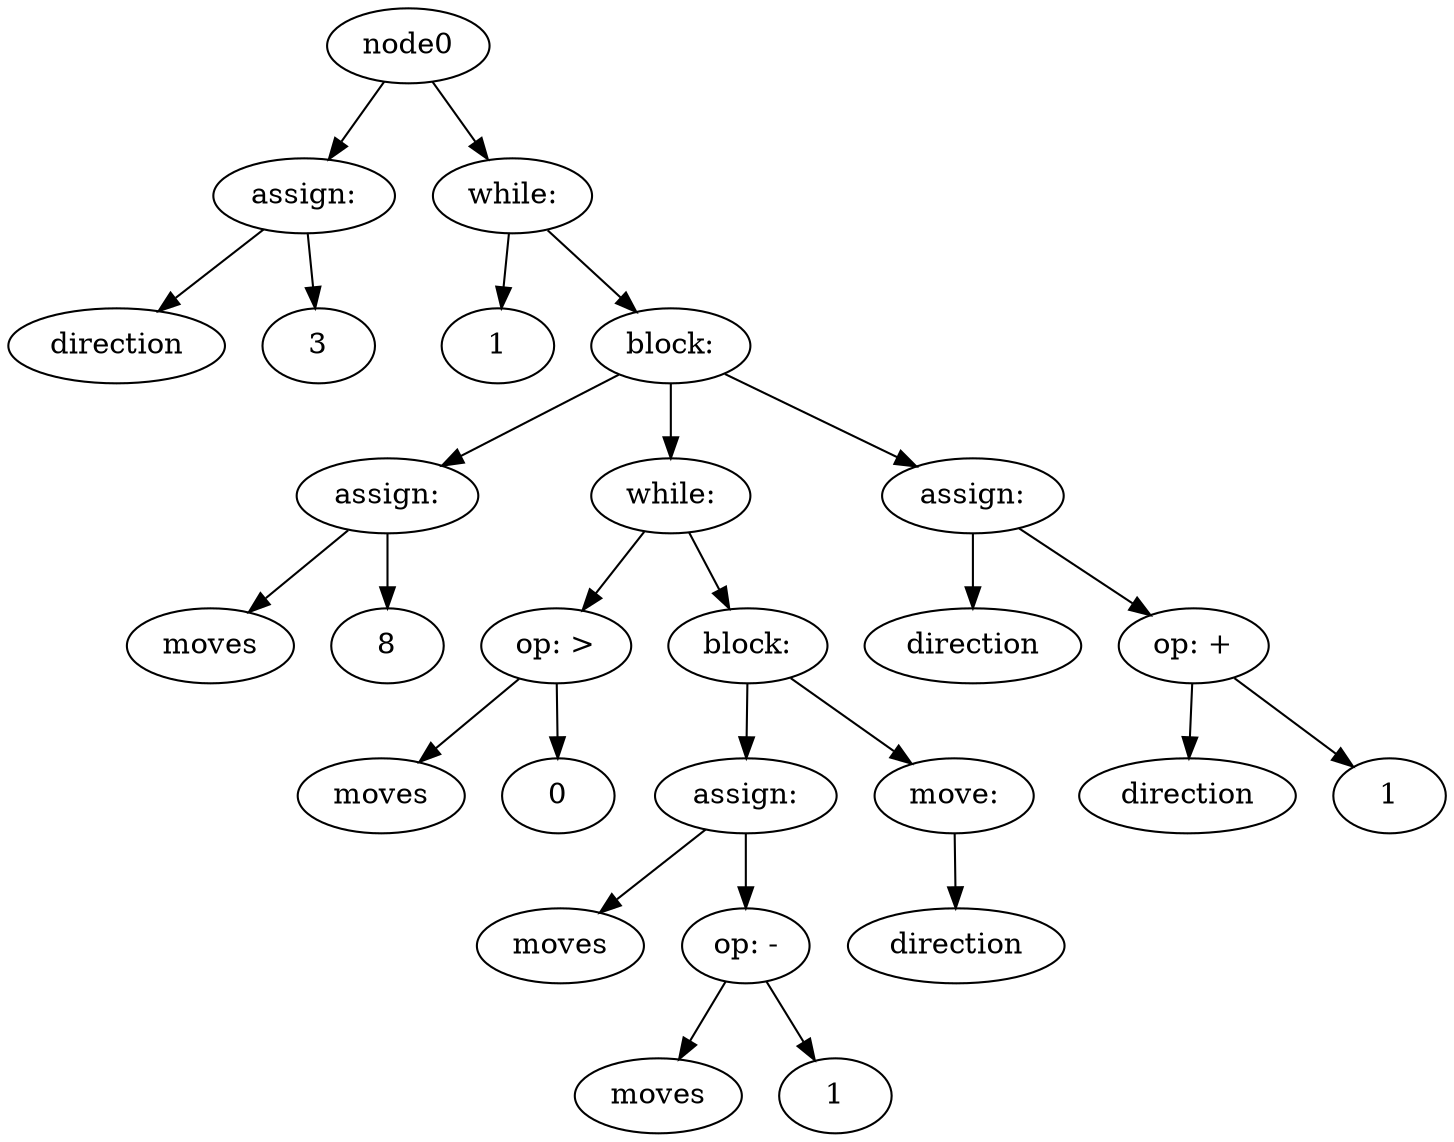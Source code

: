digraph G {
node9 [ label = "assign:"];
node0 -> node9;
node7 [ label = "direction"];
node9 -> node7;
node8 [ label = "3"];
node9 -> node8;
node32 [ label = "while:"];
node0 -> node32;
node10 [ label = "1"];
node32 -> node10;
node11 [ label = "block:" ];
node32 -> node11;
node14 [ label = "assign:"];
node11 -> node14;
node12 [ label = "moves"];
node14 -> node12;
node13 [ label = "8"];
node14 -> node13;
node26 [ label = "while:"];
node11 -> node26;
node15 [ label = "moves"];
node17 -> node15;
node17 [ label = "op: >"];
node16 [ label = "0"];
node17 -> node16;
node26 -> node17;
node18 [ label = "block:" ];
node26 -> node18;
node23 [ label = "assign:"];
node18 -> node23;
node19 [ label = "moves"];
node23 -> node19;
node20 [ label = "moves"];
node22 -> node20;
node22 [ label = "op: -"];
node21 [ label = "1"];
node22 -> node21;
node23 -> node22;
node25 [ label = "move:"];
node18 -> node25;
node24 [ label = "direction"];
node25 -> node24;
node31 [ label = "assign:"];
node11 -> node31;
node27 [ label = "direction"];
node31 -> node27;
node28 [ label = "direction"];
node30 -> node28;
node30 [ label = "op: +"];
node29 [ label = "1"];
node30 -> node29;
node31 -> node30;

}
